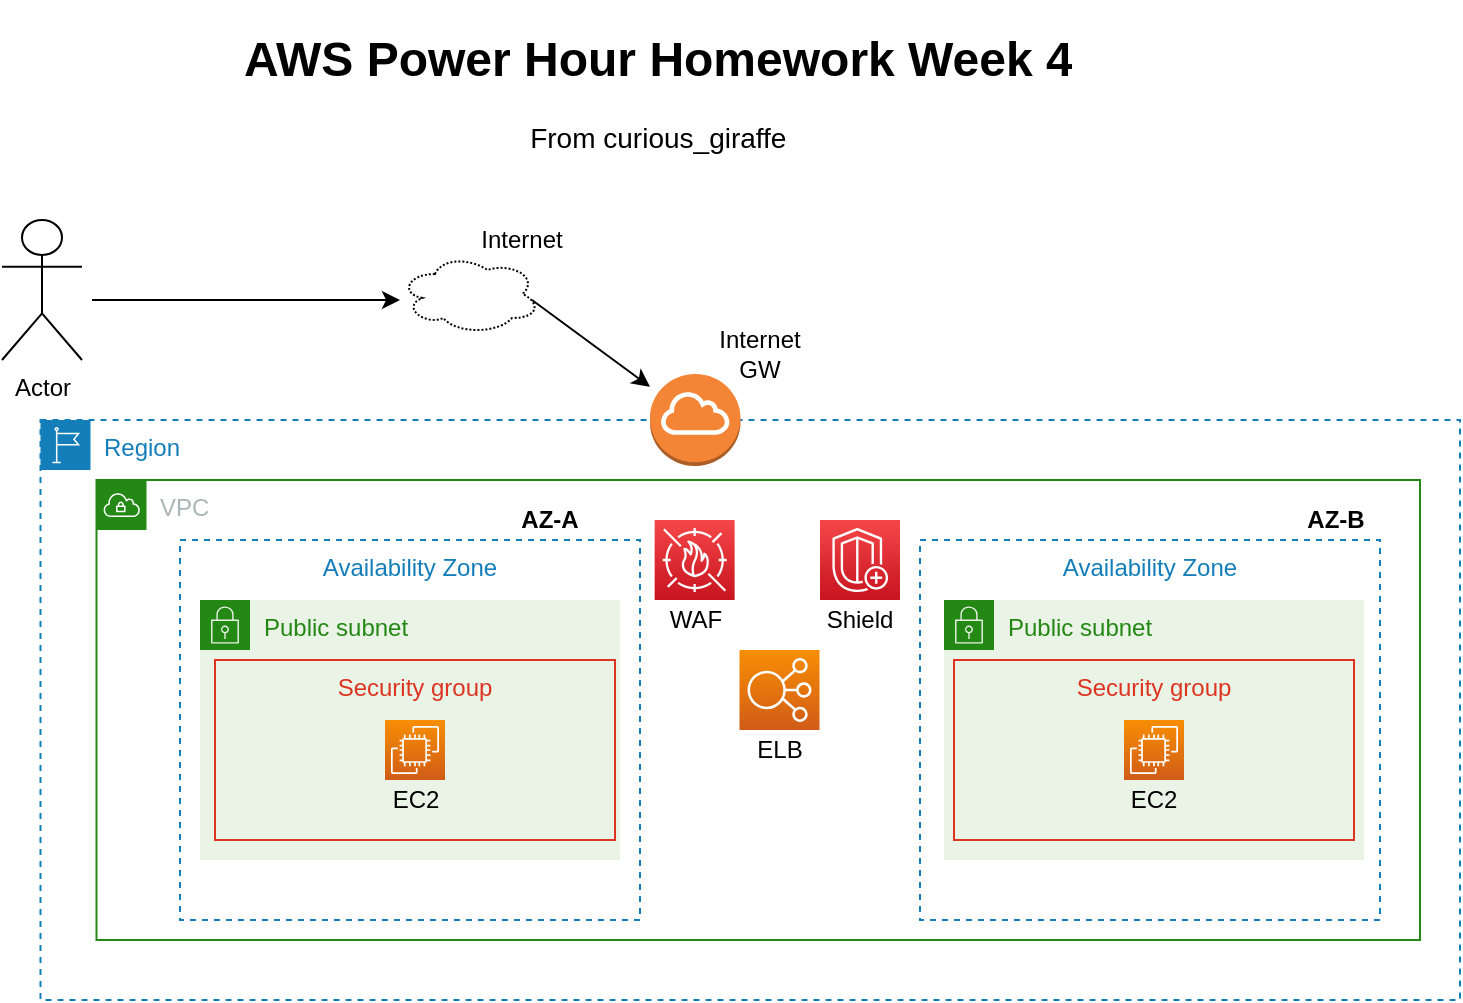 <mxfile version="13.8.9-1" type="github">
  <diagram id="g0biR_JautmCEhP8nTA4" name="Page-1">
    <mxGraphModel dx="782" dy="1608" grid="1" gridSize="10" guides="1" tooltips="1" connect="1" arrows="1" fold="1" page="1" pageScale="1" pageWidth="850" pageHeight="1100" math="0" shadow="0">
      <root>
        <mxCell id="0" />
        <mxCell id="1" parent="0" />
        <mxCell id="zVxx0Tfb6Su1z6snV0Rm-1" value="Region" style="points=[[0,0],[0.25,0],[0.5,0],[0.75,0],[1,0],[1,0.25],[1,0.5],[1,0.75],[1,1],[0.75,1],[0.5,1],[0.25,1],[0,1],[0,0.75],[0,0.5],[0,0.25]];outlineConnect=0;gradientColor=none;html=1;whiteSpace=wrap;fontSize=12;fontStyle=0;shape=mxgraph.aws4.group;grIcon=mxgraph.aws4.group_region;strokeColor=#147EBA;fillColor=none;verticalAlign=top;align=left;spacingLeft=30;fontColor=#147EBA;dashed=1;" vertex="1" parent="1">
          <mxGeometry x="130.25" y="90" width="709.75" height="290" as="geometry" />
        </mxCell>
        <mxCell id="zVxx0Tfb6Su1z6snV0Rm-33" value="VPC" style="points=[[0,0],[0.25,0],[0.5,0],[0.75,0],[1,0],[1,0.25],[1,0.5],[1,0.75],[1,1],[0.75,1],[0.5,1],[0.25,1],[0,1],[0,0.75],[0,0.5],[0,0.25]];outlineConnect=0;gradientColor=none;html=1;whiteSpace=wrap;fontSize=12;fontStyle=0;shape=mxgraph.aws4.group;grIcon=mxgraph.aws4.group_vpc;strokeColor=#248814;fillColor=none;verticalAlign=top;align=left;spacingLeft=30;fontColor=#AAB7B8;dashed=0;" vertex="1" parent="1">
          <mxGeometry x="158.25" y="120" width="661.75" height="230" as="geometry" />
        </mxCell>
        <mxCell id="zVxx0Tfb6Su1z6snV0Rm-4" value="Availability Zone" style="fillColor=none;strokeColor=#147EBA;dashed=1;verticalAlign=top;fontStyle=0;fontColor=#147EBA;" vertex="1" parent="1">
          <mxGeometry x="570" y="150" width="230" height="190" as="geometry" />
        </mxCell>
        <mxCell id="zVxx0Tfb6Su1z6snV0Rm-28" value="Public subnet" style="points=[[0,0],[0.25,0],[0.5,0],[0.75,0],[1,0],[1,0.25],[1,0.5],[1,0.75],[1,1],[0.75,1],[0.5,1],[0.25,1],[0,1],[0,0.75],[0,0.5],[0,0.25]];outlineConnect=0;gradientColor=none;html=1;whiteSpace=wrap;fontSize=12;fontStyle=0;shape=mxgraph.aws4.group;grIcon=mxgraph.aws4.group_security_group;grStroke=0;strokeColor=#248814;fillColor=#E9F3E6;verticalAlign=top;align=left;spacingLeft=30;fontColor=#248814;dashed=0;" vertex="1" parent="1">
          <mxGeometry x="582" y="180" width="210" height="130" as="geometry" />
        </mxCell>
        <mxCell id="zVxx0Tfb6Su1z6snV0Rm-35" value="Security group" style="fillColor=none;strokeColor=#DD3522;verticalAlign=top;fontStyle=0;fontColor=#DD3522;" vertex="1" parent="1">
          <mxGeometry x="587" y="210" width="200" height="90" as="geometry" />
        </mxCell>
        <mxCell id="zVxx0Tfb6Su1z6snV0Rm-3" value="Public subnet" style="points=[[0,0],[0.25,0],[0.5,0],[0.75,0],[1,0],[1,0.25],[1,0.5],[1,0.75],[1,1],[0.75,1],[0.5,1],[0.25,1],[0,1],[0,0.75],[0,0.5],[0,0.25]];outlineConnect=0;gradientColor=none;html=1;whiteSpace=wrap;fontSize=12;fontStyle=0;shape=mxgraph.aws4.group;grIcon=mxgraph.aws4.group_security_group;grStroke=0;strokeColor=#248814;fillColor=#E9F3E6;verticalAlign=top;align=left;spacingLeft=30;fontColor=#248814;dashed=0;" vertex="1" parent="1">
          <mxGeometry x="210" y="180" width="210" height="130" as="geometry" />
        </mxCell>
        <mxCell id="zVxx0Tfb6Su1z6snV0Rm-34" value="Security group" style="fillColor=none;strokeColor=#DD3522;verticalAlign=top;fontStyle=0;fontColor=#DD3522;" vertex="1" parent="1">
          <mxGeometry x="217.5" y="210" width="200" height="90" as="geometry" />
        </mxCell>
        <mxCell id="zVxx0Tfb6Su1z6snV0Rm-2" value="Availability Zone" style="fillColor=none;strokeColor=#147EBA;dashed=1;verticalAlign=top;fontStyle=0;fontColor=#147EBA;" vertex="1" parent="1">
          <mxGeometry x="200" y="150" width="230" height="190" as="geometry" />
        </mxCell>
        <mxCell id="zVxx0Tfb6Su1z6snV0Rm-7" value="AZ-A" style="text;html=1;strokeColor=none;fillColor=none;align=center;verticalAlign=middle;whiteSpace=wrap;rounded=0;dashed=1;dashPattern=1 1;fontStyle=1" vertex="1" parent="1">
          <mxGeometry x="365" y="130" width="40" height="20" as="geometry" />
        </mxCell>
        <mxCell id="zVxx0Tfb6Su1z6snV0Rm-8" value="&lt;h1&gt;AWS Power Hour Homework Week 4&lt;/h1&gt;&lt;div style=&quot;text-align: center&quot;&gt;&lt;font style=&quot;font-size: 14px&quot;&gt;From curious_giraffe&lt;/font&gt;&lt;/div&gt;" style="text;html=1;strokeColor=none;fillColor=none;spacing=5;spacingTop=-20;whiteSpace=wrap;overflow=hidden;rounded=0;dashed=1;dashPattern=1 1;" vertex="1" parent="1">
          <mxGeometry x="227" y="-110" width="440" height="80" as="geometry" />
        </mxCell>
        <mxCell id="zVxx0Tfb6Su1z6snV0Rm-10" value="EC2" style="text;html=1;strokeColor=none;fillColor=none;align=center;verticalAlign=middle;whiteSpace=wrap;rounded=0;dashed=1;dashPattern=1 1;" vertex="1" parent="1">
          <mxGeometry x="297.5" y="270" width="40" height="20" as="geometry" />
        </mxCell>
        <mxCell id="zVxx0Tfb6Su1z6snV0Rm-11" value="AZ-B" style="text;html=1;strokeColor=none;fillColor=none;align=center;verticalAlign=middle;whiteSpace=wrap;rounded=0;dashed=1;dashPattern=1 1;fontStyle=1" vertex="1" parent="1">
          <mxGeometry x="758.25" y="130" width="40" height="20" as="geometry" />
        </mxCell>
        <mxCell id="zVxx0Tfb6Su1z6snV0Rm-14" value="" style="outlineConnect=0;dashed=0;verticalLabelPosition=bottom;verticalAlign=top;align=center;html=1;shape=mxgraph.aws3.internet_gateway;fillColor=#F58536;gradientColor=none;dashPattern=1 1;" vertex="1" parent="1">
          <mxGeometry x="435" y="67" width="45.25" height="46" as="geometry" />
        </mxCell>
        <mxCell id="zVxx0Tfb6Su1z6snV0Rm-15" value="Internet GW" style="text;html=1;strokeColor=none;fillColor=none;align=center;verticalAlign=middle;whiteSpace=wrap;rounded=0;dashed=1;dashPattern=1 1;" vertex="1" parent="1">
          <mxGeometry x="470" y="47" width="40" height="20" as="geometry" />
        </mxCell>
        <mxCell id="zVxx0Tfb6Su1z6snV0Rm-16" value="" style="ellipse;shape=cloud;whiteSpace=wrap;html=1;dashed=1;dashPattern=1 1;fillColor=none;" vertex="1" parent="1">
          <mxGeometry x="310" y="7" width="70" height="40" as="geometry" />
        </mxCell>
        <mxCell id="zVxx0Tfb6Su1z6snV0Rm-17" value="Internet" style="text;html=1;strokeColor=none;fillColor=none;align=center;verticalAlign=middle;whiteSpace=wrap;rounded=0;dashed=1;dashPattern=1 1;" vertex="1" parent="1">
          <mxGeometry x="351.25" y="-10" width="40" height="20" as="geometry" />
        </mxCell>
        <mxCell id="zVxx0Tfb6Su1z6snV0Rm-18" value="" style="endArrow=classic;html=1;" edge="1" parent="1" target="zVxx0Tfb6Su1z6snV0Rm-14">
          <mxGeometry width="50" height="50" relative="1" as="geometry">
            <mxPoint x="376" y="30" as="sourcePoint" />
            <mxPoint x="426" y="-20" as="targetPoint" />
          </mxGeometry>
        </mxCell>
        <mxCell id="zVxx0Tfb6Su1z6snV0Rm-20" value="" style="endArrow=classic;html=1;entryX=0;entryY=0.575;entryDx=0;entryDy=0;entryPerimeter=0;" edge="1" parent="1" target="zVxx0Tfb6Su1z6snV0Rm-16">
          <mxGeometry width="50" height="50" relative="1" as="geometry">
            <mxPoint x="156" y="30" as="sourcePoint" />
            <mxPoint x="206" y="-20" as="targetPoint" />
          </mxGeometry>
        </mxCell>
        <mxCell id="zVxx0Tfb6Su1z6snV0Rm-30" value="EC2" style="text;html=1;strokeColor=none;fillColor=none;align=center;verticalAlign=middle;whiteSpace=wrap;rounded=0;dashed=1;dashPattern=1 1;" vertex="1" parent="1">
          <mxGeometry x="667" y="270" width="40" height="20" as="geometry" />
        </mxCell>
        <mxCell id="zVxx0Tfb6Su1z6snV0Rm-38" value="Actor" style="shape=umlActor;verticalLabelPosition=bottom;verticalAlign=top;html=1;outlineConnect=0;" vertex="1" parent="1">
          <mxGeometry x="111" y="-10" width="40" height="70" as="geometry" />
        </mxCell>
        <mxCell id="zVxx0Tfb6Su1z6snV0Rm-39" value="" style="outlineConnect=0;fontColor=#232F3E;gradientColor=#F54749;gradientDirection=north;fillColor=#C7131F;strokeColor=#ffffff;dashed=0;verticalLabelPosition=bottom;verticalAlign=top;align=center;html=1;fontSize=12;fontStyle=0;aspect=fixed;shape=mxgraph.aws4.resourceIcon;resIcon=mxgraph.aws4.waf;" vertex="1" parent="1">
          <mxGeometry x="437.32" y="140" width="40" height="40" as="geometry" />
        </mxCell>
        <mxCell id="zVxx0Tfb6Su1z6snV0Rm-40" value="WAF" style="text;html=1;strokeColor=none;fillColor=none;align=center;verticalAlign=middle;whiteSpace=wrap;rounded=0;" vertex="1" parent="1">
          <mxGeometry x="437.94" y="180" width="40" height="20" as="geometry" />
        </mxCell>
        <mxCell id="zVxx0Tfb6Su1z6snV0Rm-41" value="" style="outlineConnect=0;fontColor=#232F3E;gradientColor=#F54749;gradientDirection=north;fillColor=#C7131F;strokeColor=#ffffff;dashed=0;verticalLabelPosition=bottom;verticalAlign=top;align=center;html=1;fontSize=12;fontStyle=0;aspect=fixed;shape=mxgraph.aws4.resourceIcon;resIcon=mxgraph.aws4.shield;" vertex="1" parent="1">
          <mxGeometry x="520" y="140" width="40" height="40" as="geometry" />
        </mxCell>
        <mxCell id="zVxx0Tfb6Su1z6snV0Rm-42" value="Shield" style="text;html=1;strokeColor=none;fillColor=none;align=center;verticalAlign=middle;whiteSpace=wrap;rounded=0;" vertex="1" parent="1">
          <mxGeometry x="520" y="180" width="40" height="20" as="geometry" />
        </mxCell>
        <mxCell id="zVxx0Tfb6Su1z6snV0Rm-43" value="ELB" style="text;html=1;strokeColor=none;fillColor=none;align=center;verticalAlign=middle;whiteSpace=wrap;rounded=0;dashed=1;dashPattern=1 1;" vertex="1" parent="1">
          <mxGeometry x="480" y="245" width="40" height="20" as="geometry" />
        </mxCell>
        <mxCell id="zVxx0Tfb6Su1z6snV0Rm-44" value="" style="outlineConnect=0;fontColor=#232F3E;gradientColor=#F78E04;gradientDirection=north;fillColor=#D05C17;strokeColor=#ffffff;dashed=0;verticalLabelPosition=bottom;verticalAlign=top;align=center;html=1;fontSize=12;fontStyle=0;aspect=fixed;shape=mxgraph.aws4.resourceIcon;resIcon=mxgraph.aws4.ec2;" vertex="1" parent="1">
          <mxGeometry x="302.5" y="240" width="30" height="30" as="geometry" />
        </mxCell>
        <mxCell id="zVxx0Tfb6Su1z6snV0Rm-45" value="" style="outlineConnect=0;fontColor=#232F3E;gradientColor=#F78E04;gradientDirection=north;fillColor=#D05C17;strokeColor=#ffffff;dashed=0;verticalLabelPosition=bottom;verticalAlign=top;align=center;html=1;fontSize=12;fontStyle=0;aspect=fixed;shape=mxgraph.aws4.resourceIcon;resIcon=mxgraph.aws4.ec2;" vertex="1" parent="1">
          <mxGeometry x="672" y="240" width="30" height="30" as="geometry" />
        </mxCell>
        <mxCell id="zVxx0Tfb6Su1z6snV0Rm-46" value="" style="outlineConnect=0;fontColor=#232F3E;gradientColor=#F78E04;gradientDirection=north;fillColor=#D05C17;strokeColor=#ffffff;dashed=0;verticalLabelPosition=bottom;verticalAlign=top;align=center;html=1;fontSize=12;fontStyle=0;aspect=fixed;shape=mxgraph.aws4.resourceIcon;resIcon=mxgraph.aws4.elastic_load_balancing;" vertex="1" parent="1">
          <mxGeometry x="479.75" y="205" width="40" height="40" as="geometry" />
        </mxCell>
      </root>
    </mxGraphModel>
  </diagram>
</mxfile>
